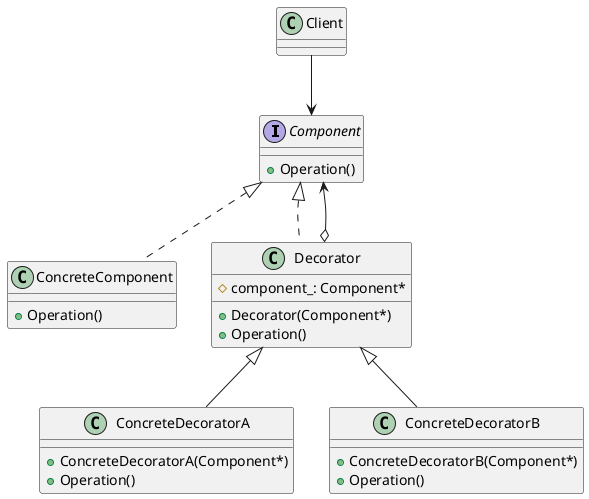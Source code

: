 @startuml

Component <|.. ConcreteComponent
Component <|..  Decorator
Component <--o  Decorator

interface Component{
    + Operation()
}

class ConcreteComponent{
    + Operation()
}

class Decorator{
    # component_: Component*
    + Decorator(Component*)
    + Operation()
}

Decorator <|-- ConcreteDecoratorA
Decorator <|-- ConcreteDecoratorB

class ConcreteDecoratorA{
        + ConcreteDecoratorA(Component*)
        + Operation()
}

class ConcreteDecoratorB{
        + ConcreteDecoratorB(Component*)
        + Operation()
}

Client --> Component

@enduml